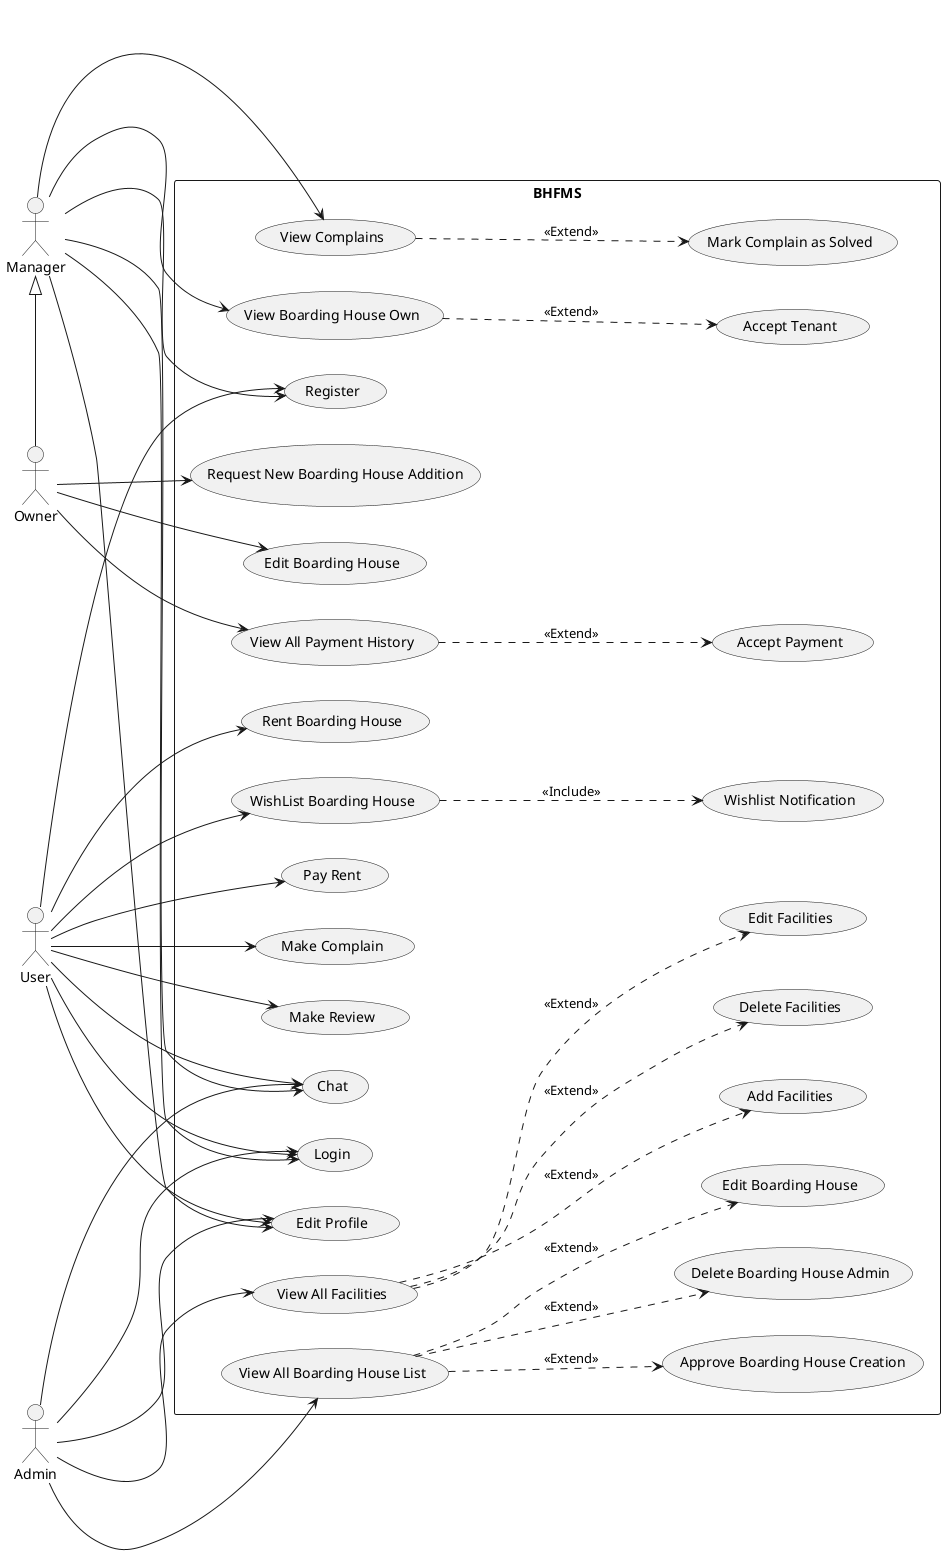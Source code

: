 @startuml
left to right direction

rectangle BHFMS {
    ' General'
    usecase (Chat) as cht
    usecase (Login) as lgn
    usecase (Register) as rgs
    usecase (Edit Profile) as edt_profile

    ' Manager'
    usecase (View Complains) as view_cmpln
    usecase (Mark Complain as Solved) as rply_cmpln
    usecase (Accept Tenant) as accept_tenant
    usecase (View Boarding House Own) as view_bh
    
    ' Boarding House Owner'
    usecase (Request New Boarding House Addition) as req_bh
    usecase (Edit Boarding House) as edit_bh

    ' User'
    usecase (Rent Boarding House) as rent_bh
    usecase (WishList Boarding House) as wish_bh
    usecase (Pay Rent) as rpymnt
    usecase (Make Complain) as cmpln
    usecase (Make Review) as rvw
    usecase (Wishlist Notification) as ntf_wl_bh

    ' Supervisor / Admin'
    usecase (View All Boarding House List) as show_bh_admin
    usecase (Rent Boarding House) as rent_bh
    usecase (Delete Boarding House Admin) as del_bh_admin
    usecase (Edit Boarding House) as edit_bh_admin
    usecase (Approve Boarding House Creation) as aprv_bh_admin

    'Penamaanny slh bikin bingung'
    usecase (View All Facilities) as show_fcl_admin 
    usecase (Delete Facilities) as del_fcl_admin
    usecase (Edit Facilities) as edit_fcl_admin
    usecase (Add Facilities) as aprv_fcl_admin
    
    usecase (View All Payment History) as view_payment
    usecase (Accept Payment) as accpt_payment
}

actor :Owner: as own
actor :User: as user
actor :Admin: as adm
actor :Manager: as mngr


adm ---> edt_profile
user ---> edt_profile
mngr ---> edt_profile

own ---> view_payment
view_payment ...> accpt_payment: <<Extend>>

mngr <|-right- own

mngr ---> view_bh

adm ---> lgn
user ---> lgn
mngr ---> lgn

adm ---> cht
user ---> cht
mngr ---> cht

user ---> rgs
mngr ---> rgs

adm ---> show_bh_admin
adm ---> show_fcl_admin

user ---> rpymnt
user ---> rent_bh
user ---> cmpln
user ---> rvw
user ---> wish_bh
wish_bh ...> ntf_wl_bh: <<Include>>


mngr ---> view_cmpln
view_cmpln ...> rply_cmpln: <<Extend>>
' mngr ---> view_bh

' CRUD Boarding House
' view_bh ...> req_bh: <<Extend>>
' view_bh ...> edit_bh: <<Extend>>
own ---> edit_bh
own ---> req_bh

show_bh_admin ...> del_bh_admin: <<Extend>>
show_bh_admin ...> edit_bh_admin: <<Extend>>
show_bh_admin ...> aprv_bh_admin: <<Extend>>

show_fcl_admin ...> del_fcl_admin: <<Extend>>
show_fcl_admin ...> edit_fcl_admin: <<Extend>>
show_fcl_admin ...> aprv_fcl_admin: <<Extend>>

view_bh ...>  accept_tenant: <<Extend>>
@enduml